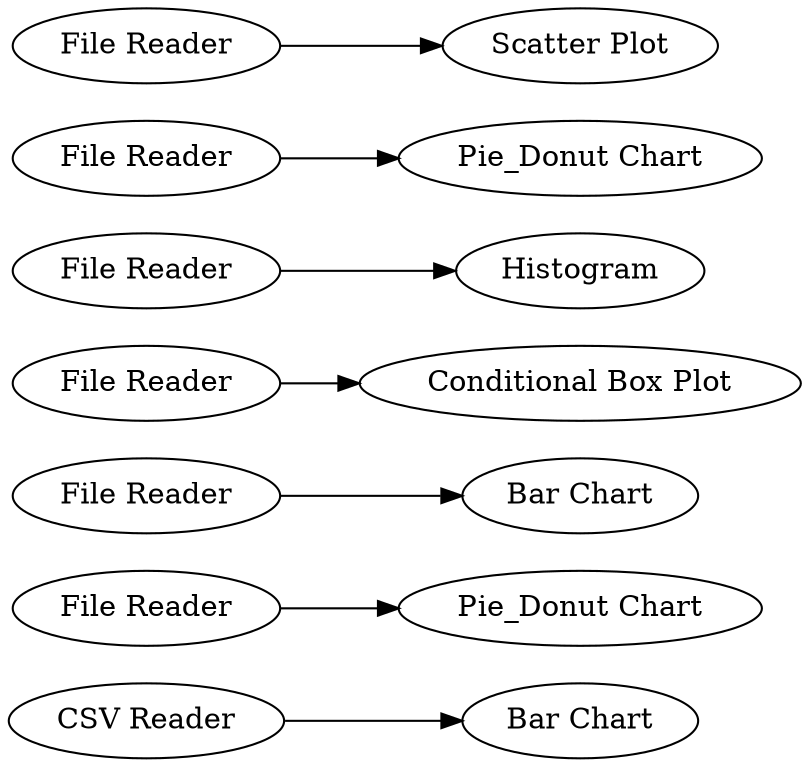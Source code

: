 digraph {
	1 [label="CSV Reader"]
	2 [label="Pie_Donut Chart"]
	3 [label="Bar Chart"]
	4 [label="File Reader"]
	5 [label="File Reader"]
	6 [label="Bar Chart"]
	13 [label="File Reader"]
	14 [label="Conditional Box Plot"]
	19 [label="File Reader"]
	20 [label=Histogram]
	21 [label="File Reader"]
	22 [label="Pie_Donut Chart"]
	23 [label="File Reader"]
	24 [label="Scatter Plot"]
	1 -> 3
	4 -> 6
	5 -> 2
	13 -> 14
	19 -> 20
	21 -> 22
	23 -> 24
	rankdir=LR
}
